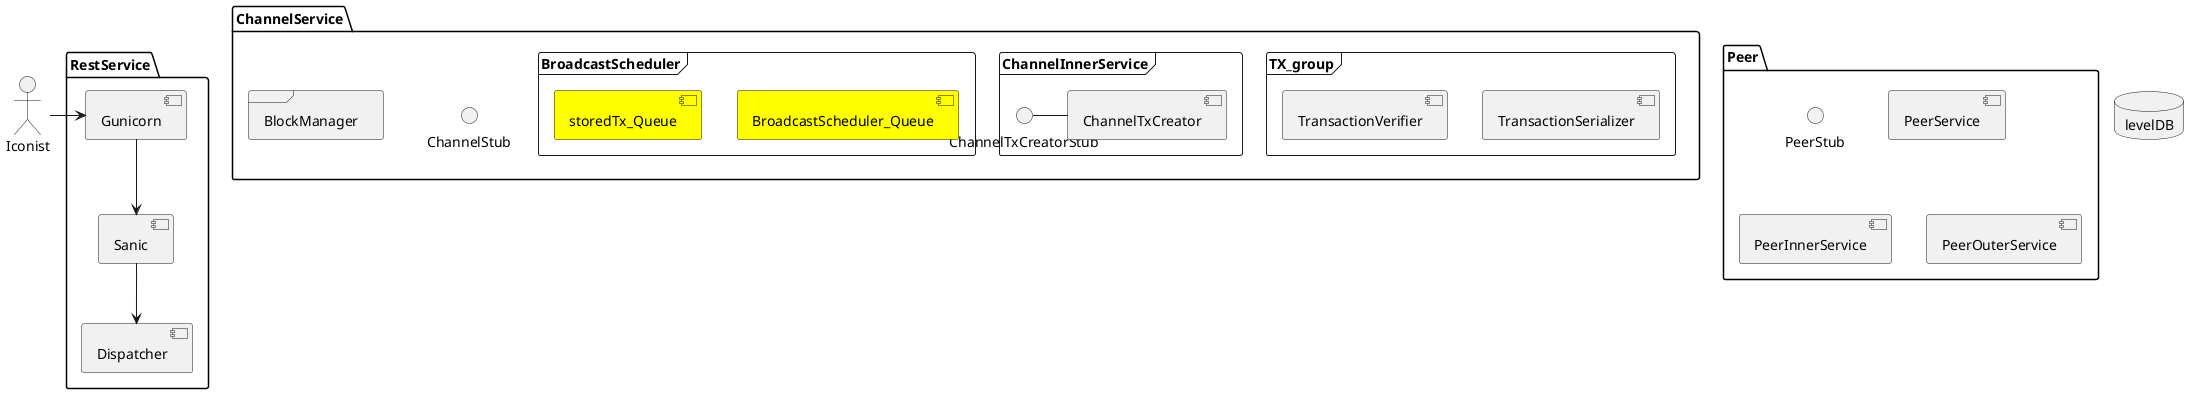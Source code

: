 @startuml

actor Iconist as user

package "RestService" {
    user -right-> [Gunicorn]
    [Gunicorn] -down-> [Sanic]
    [Sanic] -down-> [Dispatcher]
}

database levelDB

package "Peer" {
    () PeerStub
    ' todo: frame or component. will be decided by passing times.
    [PeerService]
    [PeerInnerService]
    [PeerOuterService]
}


    package "ChannelService" {
        () ChannelStub
        frame TX_group {
            [TransactionSerializer]
            [TransactionVerifier]
        }
'        [ChannelStateMachine]
'        [TimerService]
'
        frame "ChannelInnerService" {
            () ChannelTxCreatorStub - [ChannelTxCreator]
'            [ChannelTxReceiver]
        }
'
        frame "BlockManager" {
'            [txQueue] #Yellow
'            [unconfirmedBlockQueue] #Yellow
'            [BlockChain]
'            [BlockVersioner]
'            [TransactionVersioner]
'            [BlockGenerationScheduler]
'            [BlockGenerationScheduler-Queue] #Yellow
        }
'
        frame "BroadcastScheduler" {
            [BroadcastScheduler_Queue] #Yellow
            [storedTx_Queue] #Yellow


        }
'
'        frame "PeerM" {
'            [PeerManager]
'            [PeerListData]
'        }
'    }
'
    }

'    package "IconScoreService" {
'        () IconScoreStub
'        frame InnerService {
'            [IconServiceEngine]
'        }
'
'' }
'
'' ====================
'' ==  RELATIONSHIP  ==
'' ====================
''
'Iconist --> Gunicorn: Entry point (../api/v3/)
'Dispatcher --> IconScoreStub: validation_transaction
'IconScoreStub --> IconServiceEngine: some links
'Dispatcher <-- IconScoreStub: response_to_json_query
'
'Dispatcher --> ChannelTxCreatorStub: create_icx_tx
'ChannelTxCreator --> TransactionSerializer: serialize with tx_version
'ChannelTxCreator <-- TransactionSerializer: return Transaction Object
'ChannelTxCreator --> TransactionVerifier: give Tx Object and verify it
'' + pre_validate Tx...
'ChannelTxCreator --> BroadcastScheduler: comm: CREATE_TX
'Dispatcher <-- ChannelTxCreatorStub: response tx_hash with status code.
'
'Iconist <-- Gunicorn: response json result..
'
''------------------------------------------
'
'BroadcastScheduler --> BroadcastScheduler_Queue: schedule Broadcast order
'BroadcastScheduler --> storedTx_Queue: put tx_item
'BroadcastScheduler --> gRPC: send Tx to Peer subscribed?
'gRPC --> PeerStub
'
''Rest
'RestService - PeerService
'RestService - ChannelService
'RestService - ChannelTxCreator
'RestService - IconScoreService
'
'' PeerService
'PeerService -up- levelDB
'PeerInnerService -up- CommonService
'PeerOuterService -up- CommonService
'PeerService - ChannelService
'
'CommonService - gRPC
'CommonService - rabbitMQ
'
'' ChannelService
'ChannelService - PeerInnerService
'ChannelService - BlockManager
'ChannelService - BroadcastScheduler
'ChannelService - TimerService
'' ChannelService - NodeSubscriber
'ChannelService - ChannelInnerService
'ChannelService - ChannelStateMachine
'
'
'BlockManager - levelDB
'BlockManager - txQueue
'BlockManager - unconfirmedBlockQueue
'BlockManager - BlockChain
'BlockManager - BlockGenerationScheduler
'
'BlockGenerationScheduler - BlockGenerationScheduler_Queue
'
'' ChannelInnerService - rabbitMQ
'ChannelInnerService - TransactionVersioner
'ChannelInnerService - BroadcastScheduler
'ChannelInnerService - ChannelTxCreator
'ChannelInnerService - ChannelTxReceiver
'
'PeerManager - ChannelService
'PeerManager - PeerListData
'
'BlockChain - BlockVersioner
'BlockChain - TransactionVersioner
'BlockChain - levelDB
'
'BroadcastScheduler - TimerService
'BroadcastScheduler - PeerOuterService
'

@enduml

